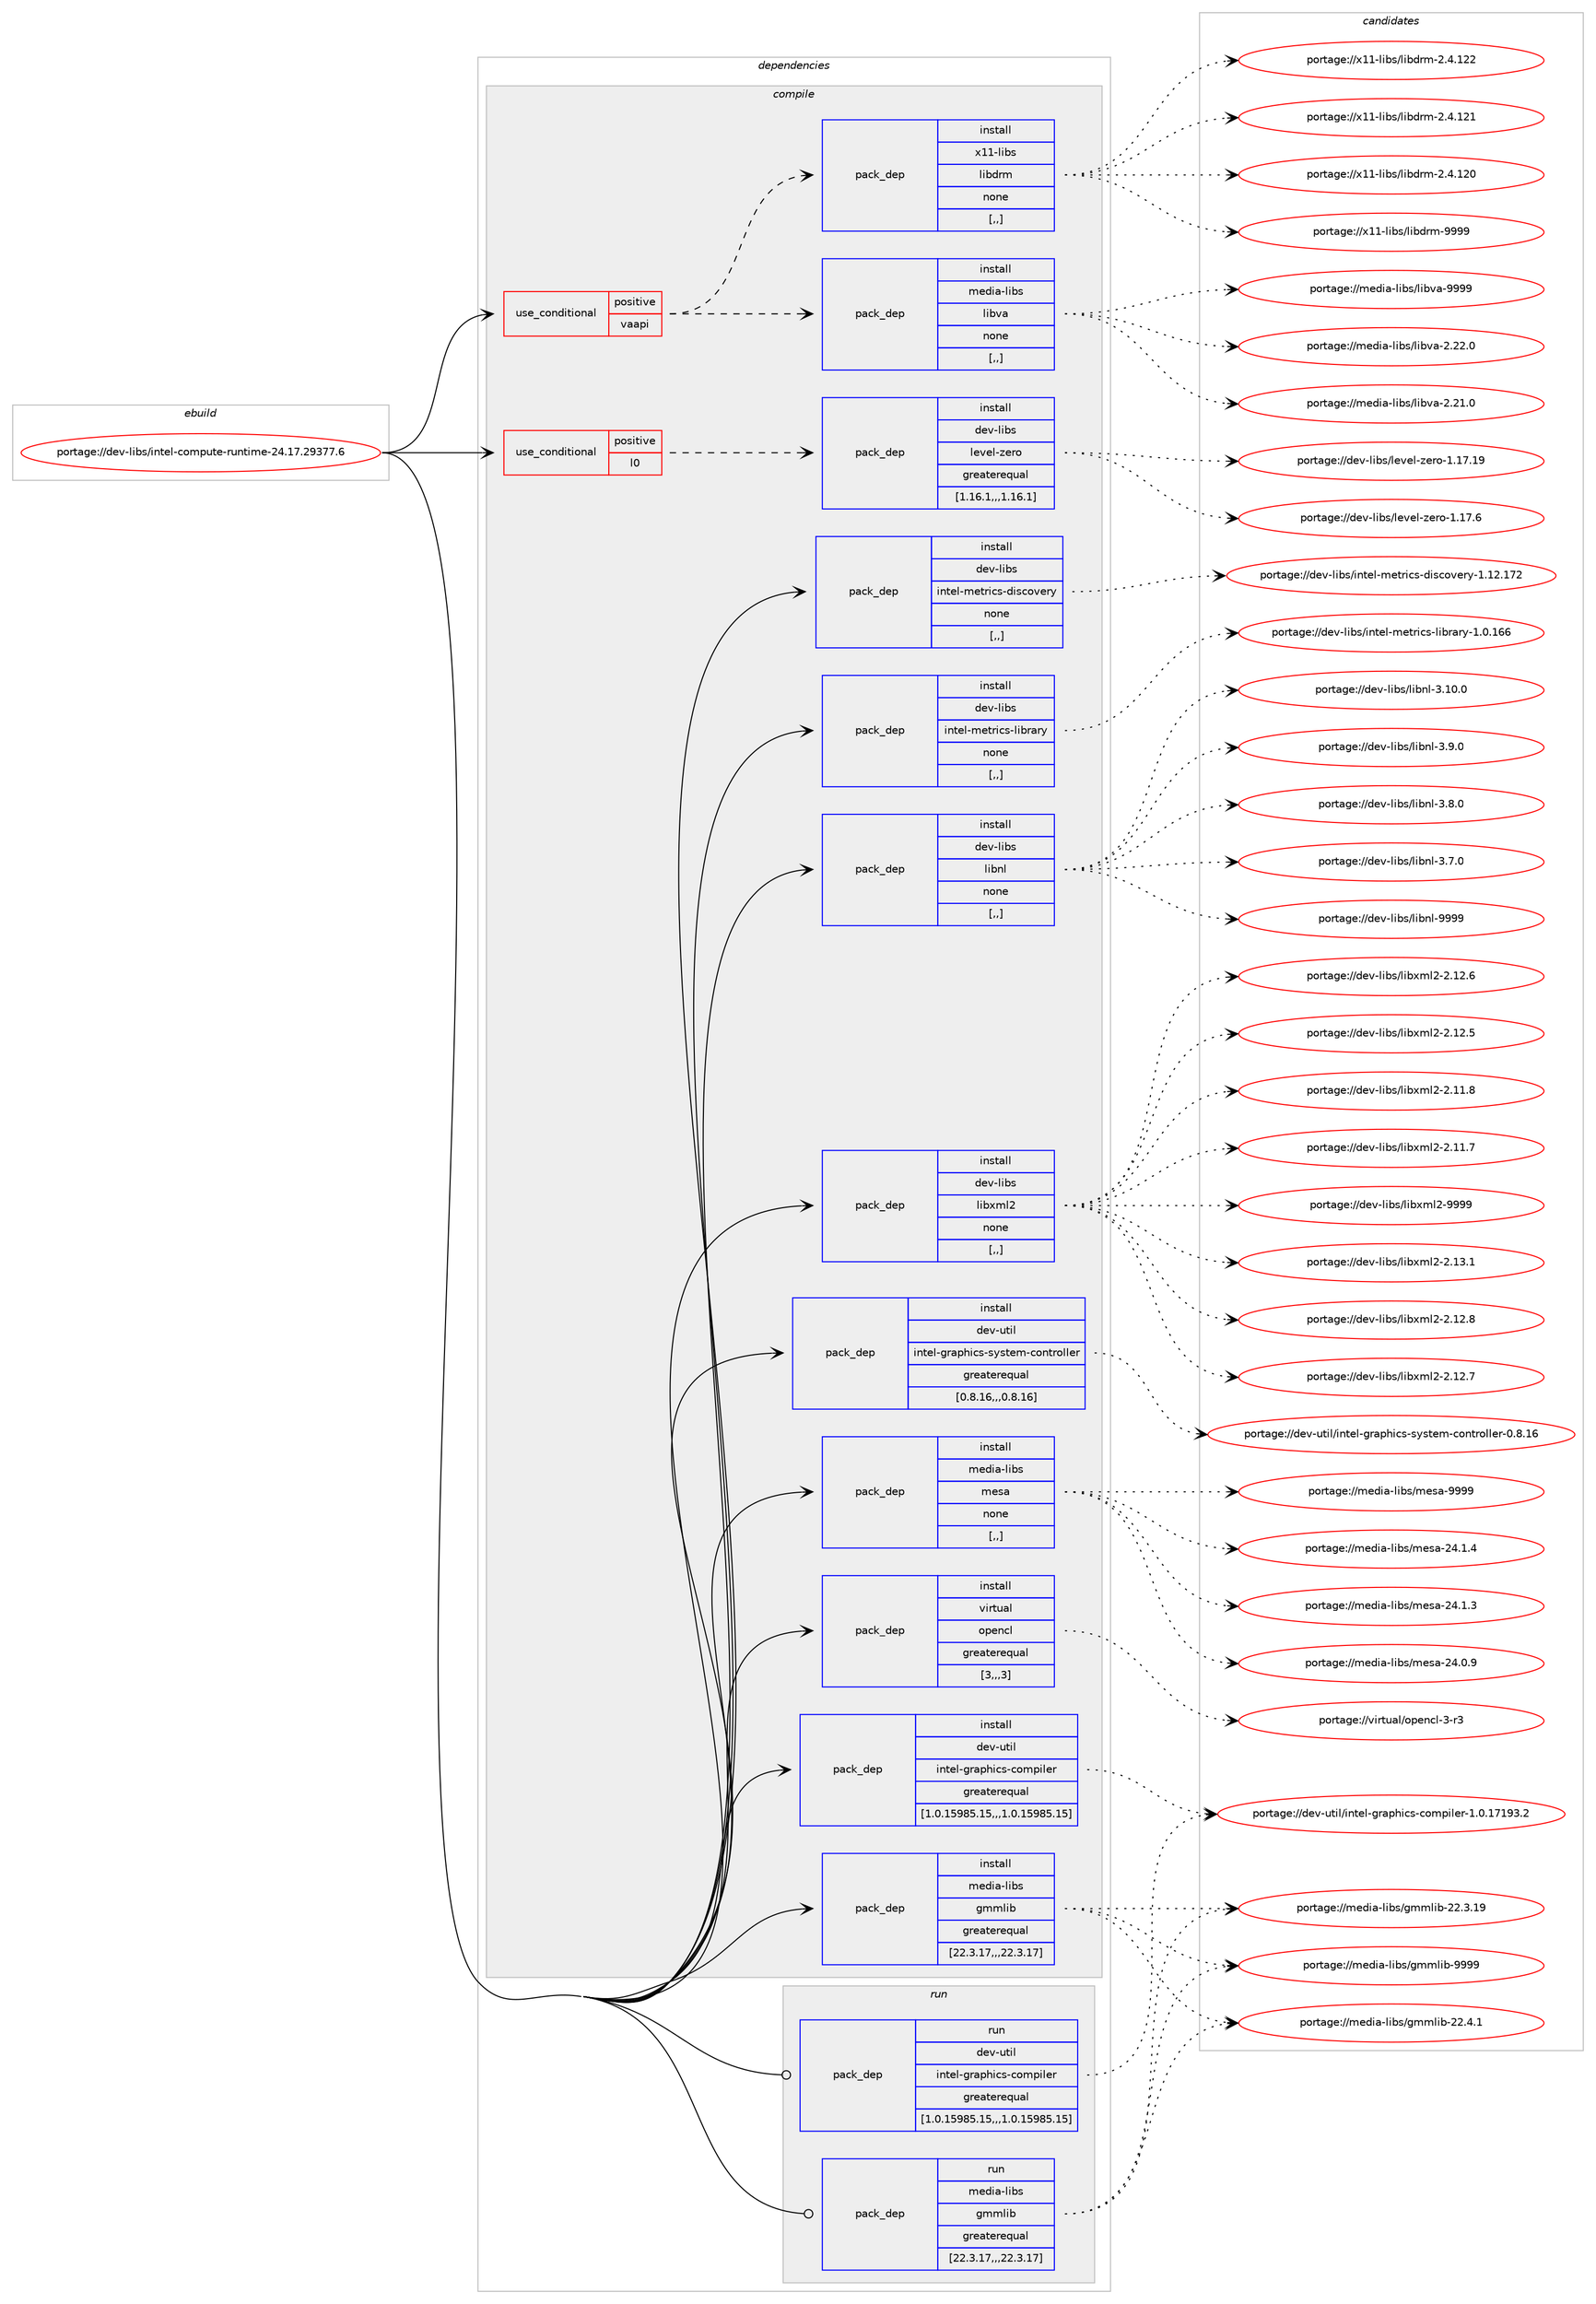 digraph prolog {

# *************
# Graph options
# *************

newrank=true;
concentrate=true;
compound=true;
graph [rankdir=LR,fontname=Helvetica,fontsize=10,ranksep=1.5];#, ranksep=2.5, nodesep=0.2];
edge  [arrowhead=vee];
node  [fontname=Helvetica,fontsize=10];

# **********
# The ebuild
# **********

subgraph cluster_leftcol {
color=gray;
label=<<i>ebuild</i>>;
id [label="portage://dev-libs/intel-compute-runtime-24.17.29377.6", color=red, width=4, href="../dev-libs/intel-compute-runtime-24.17.29377.6.svg"];
}

# ****************
# The dependencies
# ****************

subgraph cluster_midcol {
color=gray;
label=<<i>dependencies</i>>;
subgraph cluster_compile {
fillcolor="#eeeeee";
style=filled;
label=<<i>compile</i>>;
subgraph cond26490 {
dependency108834 [label=<<TABLE BORDER="0" CELLBORDER="1" CELLSPACING="0" CELLPADDING="4"><TR><TD ROWSPAN="3" CELLPADDING="10">use_conditional</TD></TR><TR><TD>positive</TD></TR><TR><TD>l0</TD></TR></TABLE>>, shape=none, color=red];
subgraph pack81172 {
dependency108835 [label=<<TABLE BORDER="0" CELLBORDER="1" CELLSPACING="0" CELLPADDING="4" WIDTH="220"><TR><TD ROWSPAN="6" CELLPADDING="30">pack_dep</TD></TR><TR><TD WIDTH="110">install</TD></TR><TR><TD>dev-libs</TD></TR><TR><TD>level-zero</TD></TR><TR><TD>greaterequal</TD></TR><TR><TD>[1.16.1,,,1.16.1]</TD></TR></TABLE>>, shape=none, color=blue];
}
dependency108834:e -> dependency108835:w [weight=20,style="dashed",arrowhead="vee"];
}
id:e -> dependency108834:w [weight=20,style="solid",arrowhead="vee"];
subgraph cond26491 {
dependency108836 [label=<<TABLE BORDER="0" CELLBORDER="1" CELLSPACING="0" CELLPADDING="4"><TR><TD ROWSPAN="3" CELLPADDING="10">use_conditional</TD></TR><TR><TD>positive</TD></TR><TR><TD>vaapi</TD></TR></TABLE>>, shape=none, color=red];
subgraph pack81173 {
dependency108837 [label=<<TABLE BORDER="0" CELLBORDER="1" CELLSPACING="0" CELLPADDING="4" WIDTH="220"><TR><TD ROWSPAN="6" CELLPADDING="30">pack_dep</TD></TR><TR><TD WIDTH="110">install</TD></TR><TR><TD>x11-libs</TD></TR><TR><TD>libdrm</TD></TR><TR><TD>none</TD></TR><TR><TD>[,,]</TD></TR></TABLE>>, shape=none, color=blue];
}
dependency108836:e -> dependency108837:w [weight=20,style="dashed",arrowhead="vee"];
subgraph pack81174 {
dependency108838 [label=<<TABLE BORDER="0" CELLBORDER="1" CELLSPACING="0" CELLPADDING="4" WIDTH="220"><TR><TD ROWSPAN="6" CELLPADDING="30">pack_dep</TD></TR><TR><TD WIDTH="110">install</TD></TR><TR><TD>media-libs</TD></TR><TR><TD>libva</TD></TR><TR><TD>none</TD></TR><TR><TD>[,,]</TD></TR></TABLE>>, shape=none, color=blue];
}
dependency108836:e -> dependency108838:w [weight=20,style="dashed",arrowhead="vee"];
}
id:e -> dependency108836:w [weight=20,style="solid",arrowhead="vee"];
subgraph pack81175 {
dependency108839 [label=<<TABLE BORDER="0" CELLBORDER="1" CELLSPACING="0" CELLPADDING="4" WIDTH="220"><TR><TD ROWSPAN="6" CELLPADDING="30">pack_dep</TD></TR><TR><TD WIDTH="110">install</TD></TR><TR><TD>dev-libs</TD></TR><TR><TD>intel-metrics-discovery</TD></TR><TR><TD>none</TD></TR><TR><TD>[,,]</TD></TR></TABLE>>, shape=none, color=blue];
}
id:e -> dependency108839:w [weight=20,style="solid",arrowhead="vee"];
subgraph pack81176 {
dependency108840 [label=<<TABLE BORDER="0" CELLBORDER="1" CELLSPACING="0" CELLPADDING="4" WIDTH="220"><TR><TD ROWSPAN="6" CELLPADDING="30">pack_dep</TD></TR><TR><TD WIDTH="110">install</TD></TR><TR><TD>dev-libs</TD></TR><TR><TD>intel-metrics-library</TD></TR><TR><TD>none</TD></TR><TR><TD>[,,]</TD></TR></TABLE>>, shape=none, color=blue];
}
id:e -> dependency108840:w [weight=20,style="solid",arrowhead="vee"];
subgraph pack81177 {
dependency108841 [label=<<TABLE BORDER="0" CELLBORDER="1" CELLSPACING="0" CELLPADDING="4" WIDTH="220"><TR><TD ROWSPAN="6" CELLPADDING="30">pack_dep</TD></TR><TR><TD WIDTH="110">install</TD></TR><TR><TD>dev-libs</TD></TR><TR><TD>libnl</TD></TR><TR><TD>none</TD></TR><TR><TD>[,,]</TD></TR></TABLE>>, shape=none, color=blue];
}
id:e -> dependency108841:w [weight=20,style="solid",arrowhead="vee"];
subgraph pack81178 {
dependency108842 [label=<<TABLE BORDER="0" CELLBORDER="1" CELLSPACING="0" CELLPADDING="4" WIDTH="220"><TR><TD ROWSPAN="6" CELLPADDING="30">pack_dep</TD></TR><TR><TD WIDTH="110">install</TD></TR><TR><TD>dev-libs</TD></TR><TR><TD>libxml2</TD></TR><TR><TD>none</TD></TR><TR><TD>[,,]</TD></TR></TABLE>>, shape=none, color=blue];
}
id:e -> dependency108842:w [weight=20,style="solid",arrowhead="vee"];
subgraph pack81179 {
dependency108843 [label=<<TABLE BORDER="0" CELLBORDER="1" CELLSPACING="0" CELLPADDING="4" WIDTH="220"><TR><TD ROWSPAN="6" CELLPADDING="30">pack_dep</TD></TR><TR><TD WIDTH="110">install</TD></TR><TR><TD>dev-util</TD></TR><TR><TD>intel-graphics-compiler</TD></TR><TR><TD>greaterequal</TD></TR><TR><TD>[1.0.15985.15,,,1.0.15985.15]</TD></TR></TABLE>>, shape=none, color=blue];
}
id:e -> dependency108843:w [weight=20,style="solid",arrowhead="vee"];
subgraph pack81180 {
dependency108844 [label=<<TABLE BORDER="0" CELLBORDER="1" CELLSPACING="0" CELLPADDING="4" WIDTH="220"><TR><TD ROWSPAN="6" CELLPADDING="30">pack_dep</TD></TR><TR><TD WIDTH="110">install</TD></TR><TR><TD>dev-util</TD></TR><TR><TD>intel-graphics-system-controller</TD></TR><TR><TD>greaterequal</TD></TR><TR><TD>[0.8.16,,,0.8.16]</TD></TR></TABLE>>, shape=none, color=blue];
}
id:e -> dependency108844:w [weight=20,style="solid",arrowhead="vee"];
subgraph pack81181 {
dependency108845 [label=<<TABLE BORDER="0" CELLBORDER="1" CELLSPACING="0" CELLPADDING="4" WIDTH="220"><TR><TD ROWSPAN="6" CELLPADDING="30">pack_dep</TD></TR><TR><TD WIDTH="110">install</TD></TR><TR><TD>media-libs</TD></TR><TR><TD>gmmlib</TD></TR><TR><TD>greaterequal</TD></TR><TR><TD>[22.3.17,,,22.3.17]</TD></TR></TABLE>>, shape=none, color=blue];
}
id:e -> dependency108845:w [weight=20,style="solid",arrowhead="vee"];
subgraph pack81182 {
dependency108846 [label=<<TABLE BORDER="0" CELLBORDER="1" CELLSPACING="0" CELLPADDING="4" WIDTH="220"><TR><TD ROWSPAN="6" CELLPADDING="30">pack_dep</TD></TR><TR><TD WIDTH="110">install</TD></TR><TR><TD>media-libs</TD></TR><TR><TD>mesa</TD></TR><TR><TD>none</TD></TR><TR><TD>[,,]</TD></TR></TABLE>>, shape=none, color=blue];
}
id:e -> dependency108846:w [weight=20,style="solid",arrowhead="vee"];
subgraph pack81183 {
dependency108847 [label=<<TABLE BORDER="0" CELLBORDER="1" CELLSPACING="0" CELLPADDING="4" WIDTH="220"><TR><TD ROWSPAN="6" CELLPADDING="30">pack_dep</TD></TR><TR><TD WIDTH="110">install</TD></TR><TR><TD>virtual</TD></TR><TR><TD>opencl</TD></TR><TR><TD>greaterequal</TD></TR><TR><TD>[3,,,3]</TD></TR></TABLE>>, shape=none, color=blue];
}
id:e -> dependency108847:w [weight=20,style="solid",arrowhead="vee"];
}
subgraph cluster_compileandrun {
fillcolor="#eeeeee";
style=filled;
label=<<i>compile and run</i>>;
}
subgraph cluster_run {
fillcolor="#eeeeee";
style=filled;
label=<<i>run</i>>;
subgraph pack81184 {
dependency108848 [label=<<TABLE BORDER="0" CELLBORDER="1" CELLSPACING="0" CELLPADDING="4" WIDTH="220"><TR><TD ROWSPAN="6" CELLPADDING="30">pack_dep</TD></TR><TR><TD WIDTH="110">run</TD></TR><TR><TD>dev-util</TD></TR><TR><TD>intel-graphics-compiler</TD></TR><TR><TD>greaterequal</TD></TR><TR><TD>[1.0.15985.15,,,1.0.15985.15]</TD></TR></TABLE>>, shape=none, color=blue];
}
id:e -> dependency108848:w [weight=20,style="solid",arrowhead="odot"];
subgraph pack81185 {
dependency108849 [label=<<TABLE BORDER="0" CELLBORDER="1" CELLSPACING="0" CELLPADDING="4" WIDTH="220"><TR><TD ROWSPAN="6" CELLPADDING="30">pack_dep</TD></TR><TR><TD WIDTH="110">run</TD></TR><TR><TD>media-libs</TD></TR><TR><TD>gmmlib</TD></TR><TR><TD>greaterequal</TD></TR><TR><TD>[22.3.17,,,22.3.17]</TD></TR></TABLE>>, shape=none, color=blue];
}
id:e -> dependency108849:w [weight=20,style="solid",arrowhead="odot"];
}
}

# **************
# The candidates
# **************

subgraph cluster_choices {
rank=same;
color=gray;
label=<<i>candidates</i>>;

subgraph choice81172 {
color=black;
nodesep=1;
choice100101118451081059811547108101118101108451221011141114549464955464957 [label="portage://dev-libs/level-zero-1.17.19", color=red, width=4,href="../dev-libs/level-zero-1.17.19.svg"];
choice1001011184510810598115471081011181011084512210111411145494649554654 [label="portage://dev-libs/level-zero-1.17.6", color=red, width=4,href="../dev-libs/level-zero-1.17.6.svg"];
dependency108835:e -> choice100101118451081059811547108101118101108451221011141114549464955464957:w [style=dotted,weight="100"];
dependency108835:e -> choice1001011184510810598115471081011181011084512210111411145494649554654:w [style=dotted,weight="100"];
}
subgraph choice81173 {
color=black;
nodesep=1;
choice1204949451081059811547108105981001141094557575757 [label="portage://x11-libs/libdrm-9999", color=red, width=4,href="../x11-libs/libdrm-9999.svg"];
choice1204949451081059811547108105981001141094550465246495050 [label="portage://x11-libs/libdrm-2.4.122", color=red, width=4,href="../x11-libs/libdrm-2.4.122.svg"];
choice1204949451081059811547108105981001141094550465246495049 [label="portage://x11-libs/libdrm-2.4.121", color=red, width=4,href="../x11-libs/libdrm-2.4.121.svg"];
choice1204949451081059811547108105981001141094550465246495048 [label="portage://x11-libs/libdrm-2.4.120", color=red, width=4,href="../x11-libs/libdrm-2.4.120.svg"];
dependency108837:e -> choice1204949451081059811547108105981001141094557575757:w [style=dotted,weight="100"];
dependency108837:e -> choice1204949451081059811547108105981001141094550465246495050:w [style=dotted,weight="100"];
dependency108837:e -> choice1204949451081059811547108105981001141094550465246495049:w [style=dotted,weight="100"];
dependency108837:e -> choice1204949451081059811547108105981001141094550465246495048:w [style=dotted,weight="100"];
}
subgraph choice81174 {
color=black;
nodesep=1;
choice1091011001059745108105981154710810598118974557575757 [label="portage://media-libs/libva-9999", color=red, width=4,href="../media-libs/libva-9999.svg"];
choice10910110010597451081059811547108105981189745504650504648 [label="portage://media-libs/libva-2.22.0", color=red, width=4,href="../media-libs/libva-2.22.0.svg"];
choice10910110010597451081059811547108105981189745504650494648 [label="portage://media-libs/libva-2.21.0", color=red, width=4,href="../media-libs/libva-2.21.0.svg"];
dependency108838:e -> choice1091011001059745108105981154710810598118974557575757:w [style=dotted,weight="100"];
dependency108838:e -> choice10910110010597451081059811547108105981189745504650504648:w [style=dotted,weight="100"];
dependency108838:e -> choice10910110010597451081059811547108105981189745504650494648:w [style=dotted,weight="100"];
}
subgraph choice81175 {
color=black;
nodesep=1;
choice10010111845108105981154710511011610110845109101116114105991154510010511599111118101114121454946495046495550 [label="portage://dev-libs/intel-metrics-discovery-1.12.172", color=red, width=4,href="../dev-libs/intel-metrics-discovery-1.12.172.svg"];
dependency108839:e -> choice10010111845108105981154710511011610110845109101116114105991154510010511599111118101114121454946495046495550:w [style=dotted,weight="100"];
}
subgraph choice81176 {
color=black;
nodesep=1;
choice10010111845108105981154710511011610110845109101116114105991154510810598114971141214549464846495454 [label="portage://dev-libs/intel-metrics-library-1.0.166", color=red, width=4,href="../dev-libs/intel-metrics-library-1.0.166.svg"];
dependency108840:e -> choice10010111845108105981154710511011610110845109101116114105991154510810598114971141214549464846495454:w [style=dotted,weight="100"];
}
subgraph choice81177 {
color=black;
nodesep=1;
choice100101118451081059811547108105981101084557575757 [label="portage://dev-libs/libnl-9999", color=red, width=4,href="../dev-libs/libnl-9999.svg"];
choice1001011184510810598115471081059811010845514649484648 [label="portage://dev-libs/libnl-3.10.0", color=red, width=4,href="../dev-libs/libnl-3.10.0.svg"];
choice10010111845108105981154710810598110108455146574648 [label="portage://dev-libs/libnl-3.9.0", color=red, width=4,href="../dev-libs/libnl-3.9.0.svg"];
choice10010111845108105981154710810598110108455146564648 [label="portage://dev-libs/libnl-3.8.0", color=red, width=4,href="../dev-libs/libnl-3.8.0.svg"];
choice10010111845108105981154710810598110108455146554648 [label="portage://dev-libs/libnl-3.7.0", color=red, width=4,href="../dev-libs/libnl-3.7.0.svg"];
dependency108841:e -> choice100101118451081059811547108105981101084557575757:w [style=dotted,weight="100"];
dependency108841:e -> choice1001011184510810598115471081059811010845514649484648:w [style=dotted,weight="100"];
dependency108841:e -> choice10010111845108105981154710810598110108455146574648:w [style=dotted,weight="100"];
dependency108841:e -> choice10010111845108105981154710810598110108455146564648:w [style=dotted,weight="100"];
dependency108841:e -> choice10010111845108105981154710810598110108455146554648:w [style=dotted,weight="100"];
}
subgraph choice81178 {
color=black;
nodesep=1;
choice10010111845108105981154710810598120109108504557575757 [label="portage://dev-libs/libxml2-9999", color=red, width=4,href="../dev-libs/libxml2-9999.svg"];
choice100101118451081059811547108105981201091085045504649514649 [label="portage://dev-libs/libxml2-2.13.1", color=red, width=4,href="../dev-libs/libxml2-2.13.1.svg"];
choice100101118451081059811547108105981201091085045504649504656 [label="portage://dev-libs/libxml2-2.12.8", color=red, width=4,href="../dev-libs/libxml2-2.12.8.svg"];
choice100101118451081059811547108105981201091085045504649504655 [label="portage://dev-libs/libxml2-2.12.7", color=red, width=4,href="../dev-libs/libxml2-2.12.7.svg"];
choice100101118451081059811547108105981201091085045504649504654 [label="portage://dev-libs/libxml2-2.12.6", color=red, width=4,href="../dev-libs/libxml2-2.12.6.svg"];
choice100101118451081059811547108105981201091085045504649504653 [label="portage://dev-libs/libxml2-2.12.5", color=red, width=4,href="../dev-libs/libxml2-2.12.5.svg"];
choice100101118451081059811547108105981201091085045504649494656 [label="portage://dev-libs/libxml2-2.11.8", color=red, width=4,href="../dev-libs/libxml2-2.11.8.svg"];
choice100101118451081059811547108105981201091085045504649494655 [label="portage://dev-libs/libxml2-2.11.7", color=red, width=4,href="../dev-libs/libxml2-2.11.7.svg"];
dependency108842:e -> choice10010111845108105981154710810598120109108504557575757:w [style=dotted,weight="100"];
dependency108842:e -> choice100101118451081059811547108105981201091085045504649514649:w [style=dotted,weight="100"];
dependency108842:e -> choice100101118451081059811547108105981201091085045504649504656:w [style=dotted,weight="100"];
dependency108842:e -> choice100101118451081059811547108105981201091085045504649504655:w [style=dotted,weight="100"];
dependency108842:e -> choice100101118451081059811547108105981201091085045504649504654:w [style=dotted,weight="100"];
dependency108842:e -> choice100101118451081059811547108105981201091085045504649504653:w [style=dotted,weight="100"];
dependency108842:e -> choice100101118451081059811547108105981201091085045504649494656:w [style=dotted,weight="100"];
dependency108842:e -> choice100101118451081059811547108105981201091085045504649494655:w [style=dotted,weight="100"];
}
subgraph choice81179 {
color=black;
nodesep=1;
choice10010111845117116105108471051101161011084510311497112104105991154599111109112105108101114454946484649554957514650 [label="portage://dev-util/intel-graphics-compiler-1.0.17193.2", color=red, width=4,href="../dev-util/intel-graphics-compiler-1.0.17193.2.svg"];
dependency108843:e -> choice10010111845117116105108471051101161011084510311497112104105991154599111109112105108101114454946484649554957514650:w [style=dotted,weight="100"];
}
subgraph choice81180 {
color=black;
nodesep=1;
choice100101118451171161051084710511011610110845103114971121041059911545115121115116101109459911111011611411110810810111445484656464954 [label="portage://dev-util/intel-graphics-system-controller-0.8.16", color=red, width=4,href="../dev-util/intel-graphics-system-controller-0.8.16.svg"];
dependency108844:e -> choice100101118451171161051084710511011610110845103114971121041059911545115121115116101109459911111011611411110810810111445484656464954:w [style=dotted,weight="100"];
}
subgraph choice81181 {
color=black;
nodesep=1;
choice10910110010597451081059811547103109109108105984557575757 [label="portage://media-libs/gmmlib-9999", color=red, width=4,href="../media-libs/gmmlib-9999.svg"];
choice109101100105974510810598115471031091091081059845505046524649 [label="portage://media-libs/gmmlib-22.4.1", color=red, width=4,href="../media-libs/gmmlib-22.4.1.svg"];
choice10910110010597451081059811547103109109108105984550504651464957 [label="portage://media-libs/gmmlib-22.3.19", color=red, width=4,href="../media-libs/gmmlib-22.3.19.svg"];
dependency108845:e -> choice10910110010597451081059811547103109109108105984557575757:w [style=dotted,weight="100"];
dependency108845:e -> choice109101100105974510810598115471031091091081059845505046524649:w [style=dotted,weight="100"];
dependency108845:e -> choice10910110010597451081059811547103109109108105984550504651464957:w [style=dotted,weight="100"];
}
subgraph choice81182 {
color=black;
nodesep=1;
choice10910110010597451081059811547109101115974557575757 [label="portage://media-libs/mesa-9999", color=red, width=4,href="../media-libs/mesa-9999.svg"];
choice109101100105974510810598115471091011159745505246494652 [label="portage://media-libs/mesa-24.1.4", color=red, width=4,href="../media-libs/mesa-24.1.4.svg"];
choice109101100105974510810598115471091011159745505246494651 [label="portage://media-libs/mesa-24.1.3", color=red, width=4,href="../media-libs/mesa-24.1.3.svg"];
choice109101100105974510810598115471091011159745505246484657 [label="portage://media-libs/mesa-24.0.9", color=red, width=4,href="../media-libs/mesa-24.0.9.svg"];
dependency108846:e -> choice10910110010597451081059811547109101115974557575757:w [style=dotted,weight="100"];
dependency108846:e -> choice109101100105974510810598115471091011159745505246494652:w [style=dotted,weight="100"];
dependency108846:e -> choice109101100105974510810598115471091011159745505246494651:w [style=dotted,weight="100"];
dependency108846:e -> choice109101100105974510810598115471091011159745505246484657:w [style=dotted,weight="100"];
}
subgraph choice81183 {
color=black;
nodesep=1;
choice11810511411611797108471111121011109910845514511451 [label="portage://virtual/opencl-3-r3", color=red, width=4,href="../virtual/opencl-3-r3.svg"];
dependency108847:e -> choice11810511411611797108471111121011109910845514511451:w [style=dotted,weight="100"];
}
subgraph choice81184 {
color=black;
nodesep=1;
choice10010111845117116105108471051101161011084510311497112104105991154599111109112105108101114454946484649554957514650 [label="portage://dev-util/intel-graphics-compiler-1.0.17193.2", color=red, width=4,href="../dev-util/intel-graphics-compiler-1.0.17193.2.svg"];
dependency108848:e -> choice10010111845117116105108471051101161011084510311497112104105991154599111109112105108101114454946484649554957514650:w [style=dotted,weight="100"];
}
subgraph choice81185 {
color=black;
nodesep=1;
choice10910110010597451081059811547103109109108105984557575757 [label="portage://media-libs/gmmlib-9999", color=red, width=4,href="../media-libs/gmmlib-9999.svg"];
choice109101100105974510810598115471031091091081059845505046524649 [label="portage://media-libs/gmmlib-22.4.1", color=red, width=4,href="../media-libs/gmmlib-22.4.1.svg"];
choice10910110010597451081059811547103109109108105984550504651464957 [label="portage://media-libs/gmmlib-22.3.19", color=red, width=4,href="../media-libs/gmmlib-22.3.19.svg"];
dependency108849:e -> choice10910110010597451081059811547103109109108105984557575757:w [style=dotted,weight="100"];
dependency108849:e -> choice109101100105974510810598115471031091091081059845505046524649:w [style=dotted,weight="100"];
dependency108849:e -> choice10910110010597451081059811547103109109108105984550504651464957:w [style=dotted,weight="100"];
}
}

}
